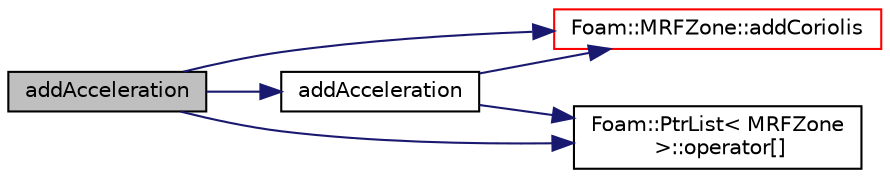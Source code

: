 digraph "addAcceleration"
{
  bgcolor="transparent";
  edge [fontname="Helvetica",fontsize="10",labelfontname="Helvetica",labelfontsize="10"];
  node [fontname="Helvetica",fontsize="10",shape=record];
  rankdir="LR";
  Node1 [label="addAcceleration",height=0.2,width=0.4,color="black", fillcolor="grey75", style="filled", fontcolor="black"];
  Node1 -> Node2 [color="midnightblue",fontsize="10",style="solid",fontname="Helvetica"];
  Node2 [label="addAcceleration",height=0.2,width=0.4,color="black",URL="$a01542.html#ab24fec12c2231c4ad7b8e66133374e22",tooltip="Add the frame acceleration. "];
  Node2 -> Node3 [color="midnightblue",fontsize="10",style="solid",fontname="Helvetica"];
  Node3 [label="Foam::MRFZone::addCoriolis",height=0.2,width=0.4,color="red",URL="$a01541.html#a07c007a45d5907320d9948f8caf56b39",tooltip="Add the Coriolis force contribution to the acceleration field. "];
  Node2 -> Node4 [color="midnightblue",fontsize="10",style="solid",fontname="Helvetica"];
  Node4 [label="Foam::PtrList\< MRFZone\l \>::operator[]",height=0.2,width=0.4,color="black",URL="$a02033.html#af15a484723b2f04f96702bd3b5fe2572",tooltip="Return element const reference. "];
  Node1 -> Node3 [color="midnightblue",fontsize="10",style="solid",fontname="Helvetica"];
  Node1 -> Node4 [color="midnightblue",fontsize="10",style="solid",fontname="Helvetica"];
}
